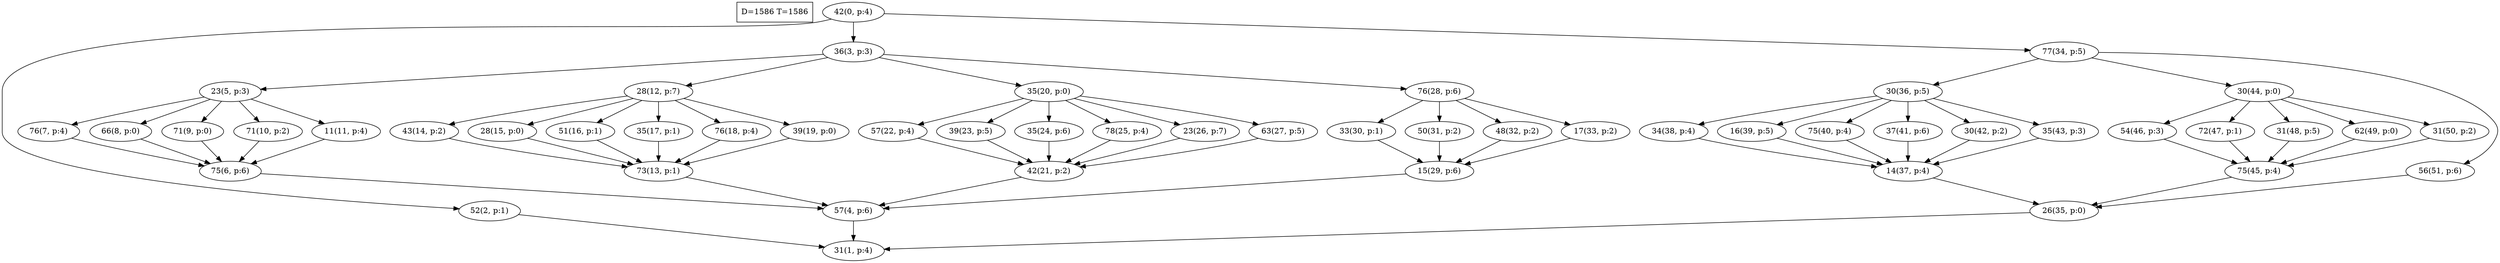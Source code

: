 digraph Task {
i [shape=box, label="D=1586 T=1586"]; 
0 [label="42(0, p:4)"];
1 [label="31(1, p:4)"];
2 [label="52(2, p:1)"];
3 [label="36(3, p:3)"];
4 [label="57(4, p:6)"];
5 [label="23(5, p:3)"];
6 [label="75(6, p:6)"];
7 [label="76(7, p:4)"];
8 [label="66(8, p:0)"];
9 [label="71(9, p:0)"];
10 [label="71(10, p:2)"];
11 [label="11(11, p:4)"];
12 [label="28(12, p:7)"];
13 [label="73(13, p:1)"];
14 [label="43(14, p:2)"];
15 [label="28(15, p:0)"];
16 [label="51(16, p:1)"];
17 [label="35(17, p:1)"];
18 [label="76(18, p:4)"];
19 [label="39(19, p:0)"];
20 [label="35(20, p:0)"];
21 [label="42(21, p:2)"];
22 [label="57(22, p:4)"];
23 [label="39(23, p:5)"];
24 [label="35(24, p:6)"];
25 [label="78(25, p:4)"];
26 [label="23(26, p:7)"];
27 [label="63(27, p:5)"];
28 [label="76(28, p:6)"];
29 [label="15(29, p:6)"];
30 [label="33(30, p:1)"];
31 [label="50(31, p:2)"];
32 [label="48(32, p:2)"];
33 [label="17(33, p:2)"];
34 [label="77(34, p:5)"];
35 [label="26(35, p:0)"];
36 [label="30(36, p:5)"];
37 [label="14(37, p:4)"];
38 [label="34(38, p:4)"];
39 [label="16(39, p:5)"];
40 [label="75(40, p:4)"];
41 [label="37(41, p:6)"];
42 [label="30(42, p:2)"];
43 [label="35(43, p:3)"];
44 [label="30(44, p:0)"];
45 [label="75(45, p:4)"];
46 [label="54(46, p:3)"];
47 [label="72(47, p:1)"];
48 [label="31(48, p:5)"];
49 [label="62(49, p:0)"];
50 [label="31(50, p:2)"];
51 [label="56(51, p:6)"];
0 -> 2;
0 -> 3;
0 -> 34;
2 -> 1;
3 -> 5;
3 -> 12;
3 -> 20;
3 -> 28;
4 -> 1;
5 -> 7;
5 -> 8;
5 -> 9;
5 -> 10;
5 -> 11;
6 -> 4;
7 -> 6;
8 -> 6;
9 -> 6;
10 -> 6;
11 -> 6;
12 -> 14;
12 -> 15;
12 -> 16;
12 -> 17;
12 -> 18;
12 -> 19;
13 -> 4;
14 -> 13;
15 -> 13;
16 -> 13;
17 -> 13;
18 -> 13;
19 -> 13;
20 -> 22;
20 -> 23;
20 -> 24;
20 -> 25;
20 -> 26;
20 -> 27;
21 -> 4;
22 -> 21;
23 -> 21;
24 -> 21;
25 -> 21;
26 -> 21;
27 -> 21;
28 -> 30;
28 -> 31;
28 -> 32;
28 -> 33;
29 -> 4;
30 -> 29;
31 -> 29;
32 -> 29;
33 -> 29;
34 -> 36;
34 -> 44;
34 -> 51;
35 -> 1;
36 -> 38;
36 -> 39;
36 -> 40;
36 -> 41;
36 -> 42;
36 -> 43;
37 -> 35;
38 -> 37;
39 -> 37;
40 -> 37;
41 -> 37;
42 -> 37;
43 -> 37;
44 -> 46;
44 -> 47;
44 -> 48;
44 -> 49;
44 -> 50;
45 -> 35;
46 -> 45;
47 -> 45;
48 -> 45;
49 -> 45;
50 -> 45;
51 -> 35;
}
